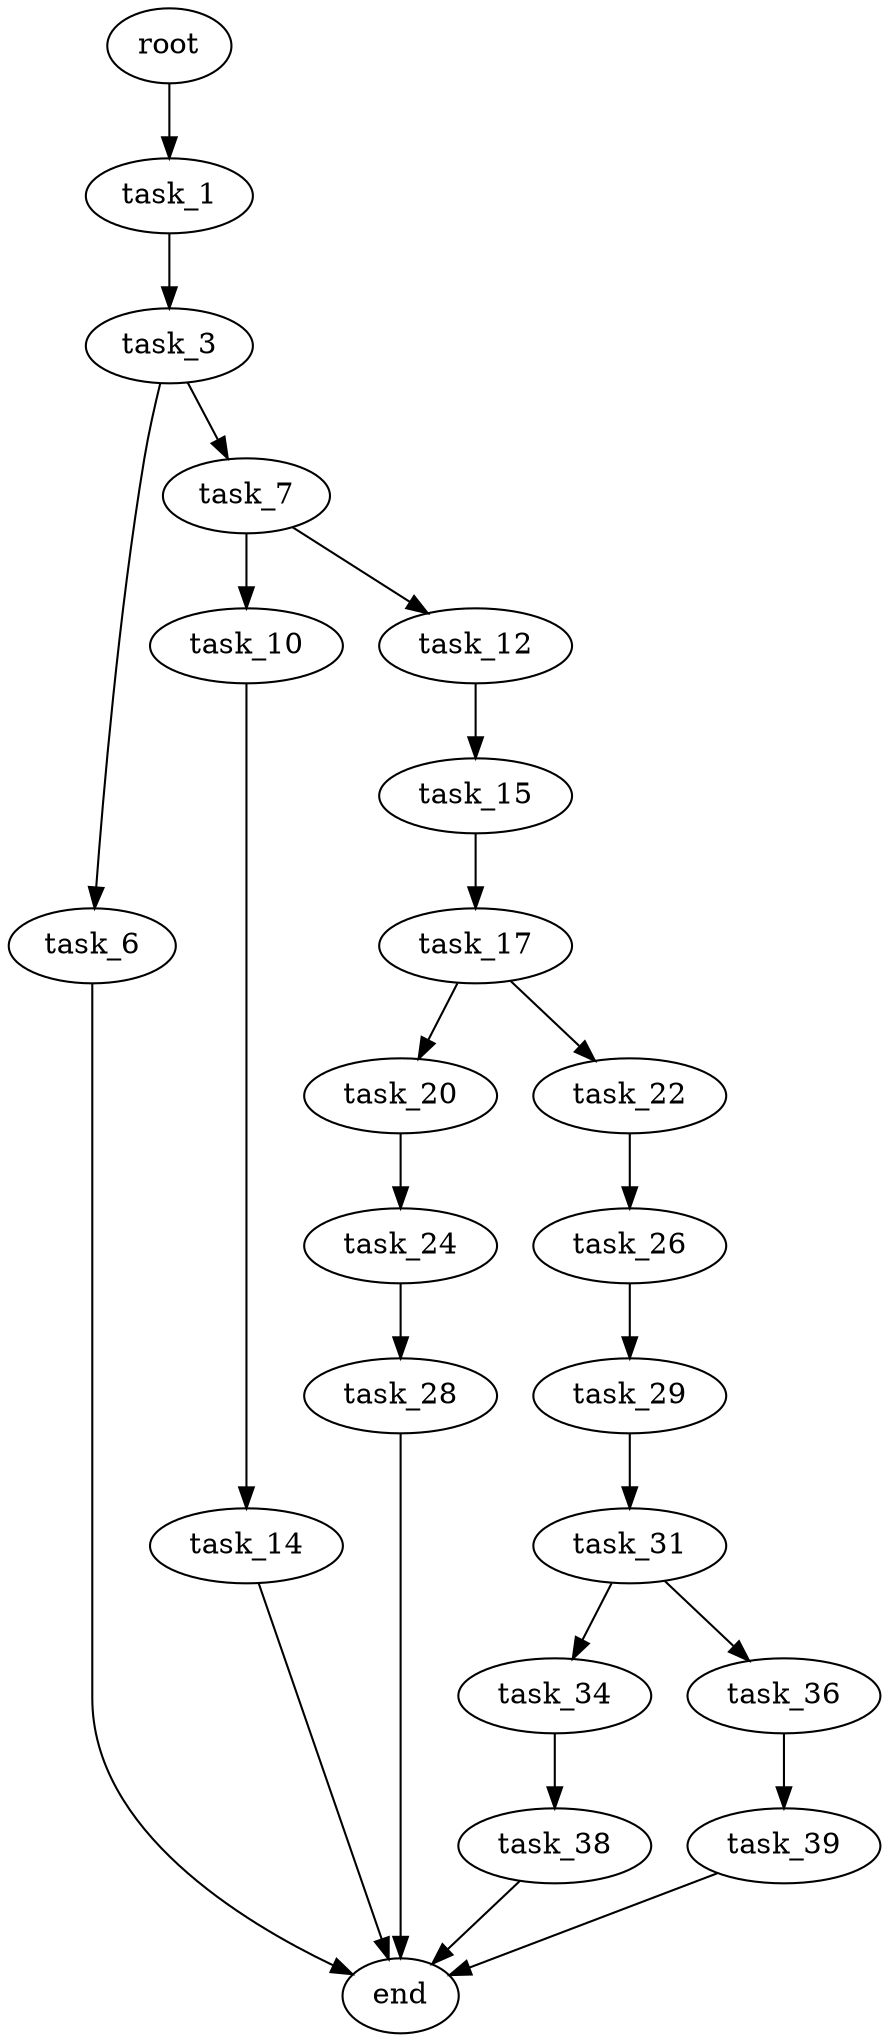 digraph G {
  root [size="0.000000"];
  task_1 [size="40002707806.000000"];
  task_3 [size="38611230024.000000"];
  task_6 [size="549755813888.000000"];
  task_7 [size="368293445632.000000"];
  task_10 [size="3490919326.000000"];
  task_12 [size="22380623415.000000"];
  task_14 [size="782757789696.000000"];
  task_15 [size="8589934592.000000"];
  task_17 [size="1024332037.000000"];
  task_20 [size="228801134060.000000"];
  task_22 [size="231928233984.000000"];
  task_24 [size="8589934592.000000"];
  task_26 [size="36459663224.000000"];
  task_28 [size="102269592728.000000"];
  task_29 [size="2895883484.000000"];
  task_31 [size="231928233984.000000"];
  task_34 [size="11446983488.000000"];
  task_36 [size="360185545374.000000"];
  task_38 [size="8589934592.000000"];
  task_39 [size="368293445632.000000"];
  end [size="0.000000"];

  root -> task_1 [size="1.000000"];
  task_1 -> task_3 [size="679477248.000000"];
  task_3 -> task_6 [size="838860800.000000"];
  task_3 -> task_7 [size="838860800.000000"];
  task_6 -> end [size="1.000000"];
  task_7 -> task_10 [size="411041792.000000"];
  task_7 -> task_12 [size="411041792.000000"];
  task_10 -> task_14 [size="75497472.000000"];
  task_12 -> task_15 [size="679477248.000000"];
  task_14 -> end [size="1.000000"];
  task_15 -> task_17 [size="33554432.000000"];
  task_17 -> task_20 [size="33554432.000000"];
  task_17 -> task_22 [size="33554432.000000"];
  task_20 -> task_24 [size="679477248.000000"];
  task_22 -> task_26 [size="301989888.000000"];
  task_24 -> task_28 [size="33554432.000000"];
  task_26 -> task_29 [size="134217728.000000"];
  task_28 -> end [size="1.000000"];
  task_29 -> task_31 [size="209715200.000000"];
  task_31 -> task_34 [size="301989888.000000"];
  task_31 -> task_36 [size="301989888.000000"];
  task_34 -> task_38 [size="209715200.000000"];
  task_36 -> task_39 [size="411041792.000000"];
  task_38 -> end [size="1.000000"];
  task_39 -> end [size="1.000000"];
}
